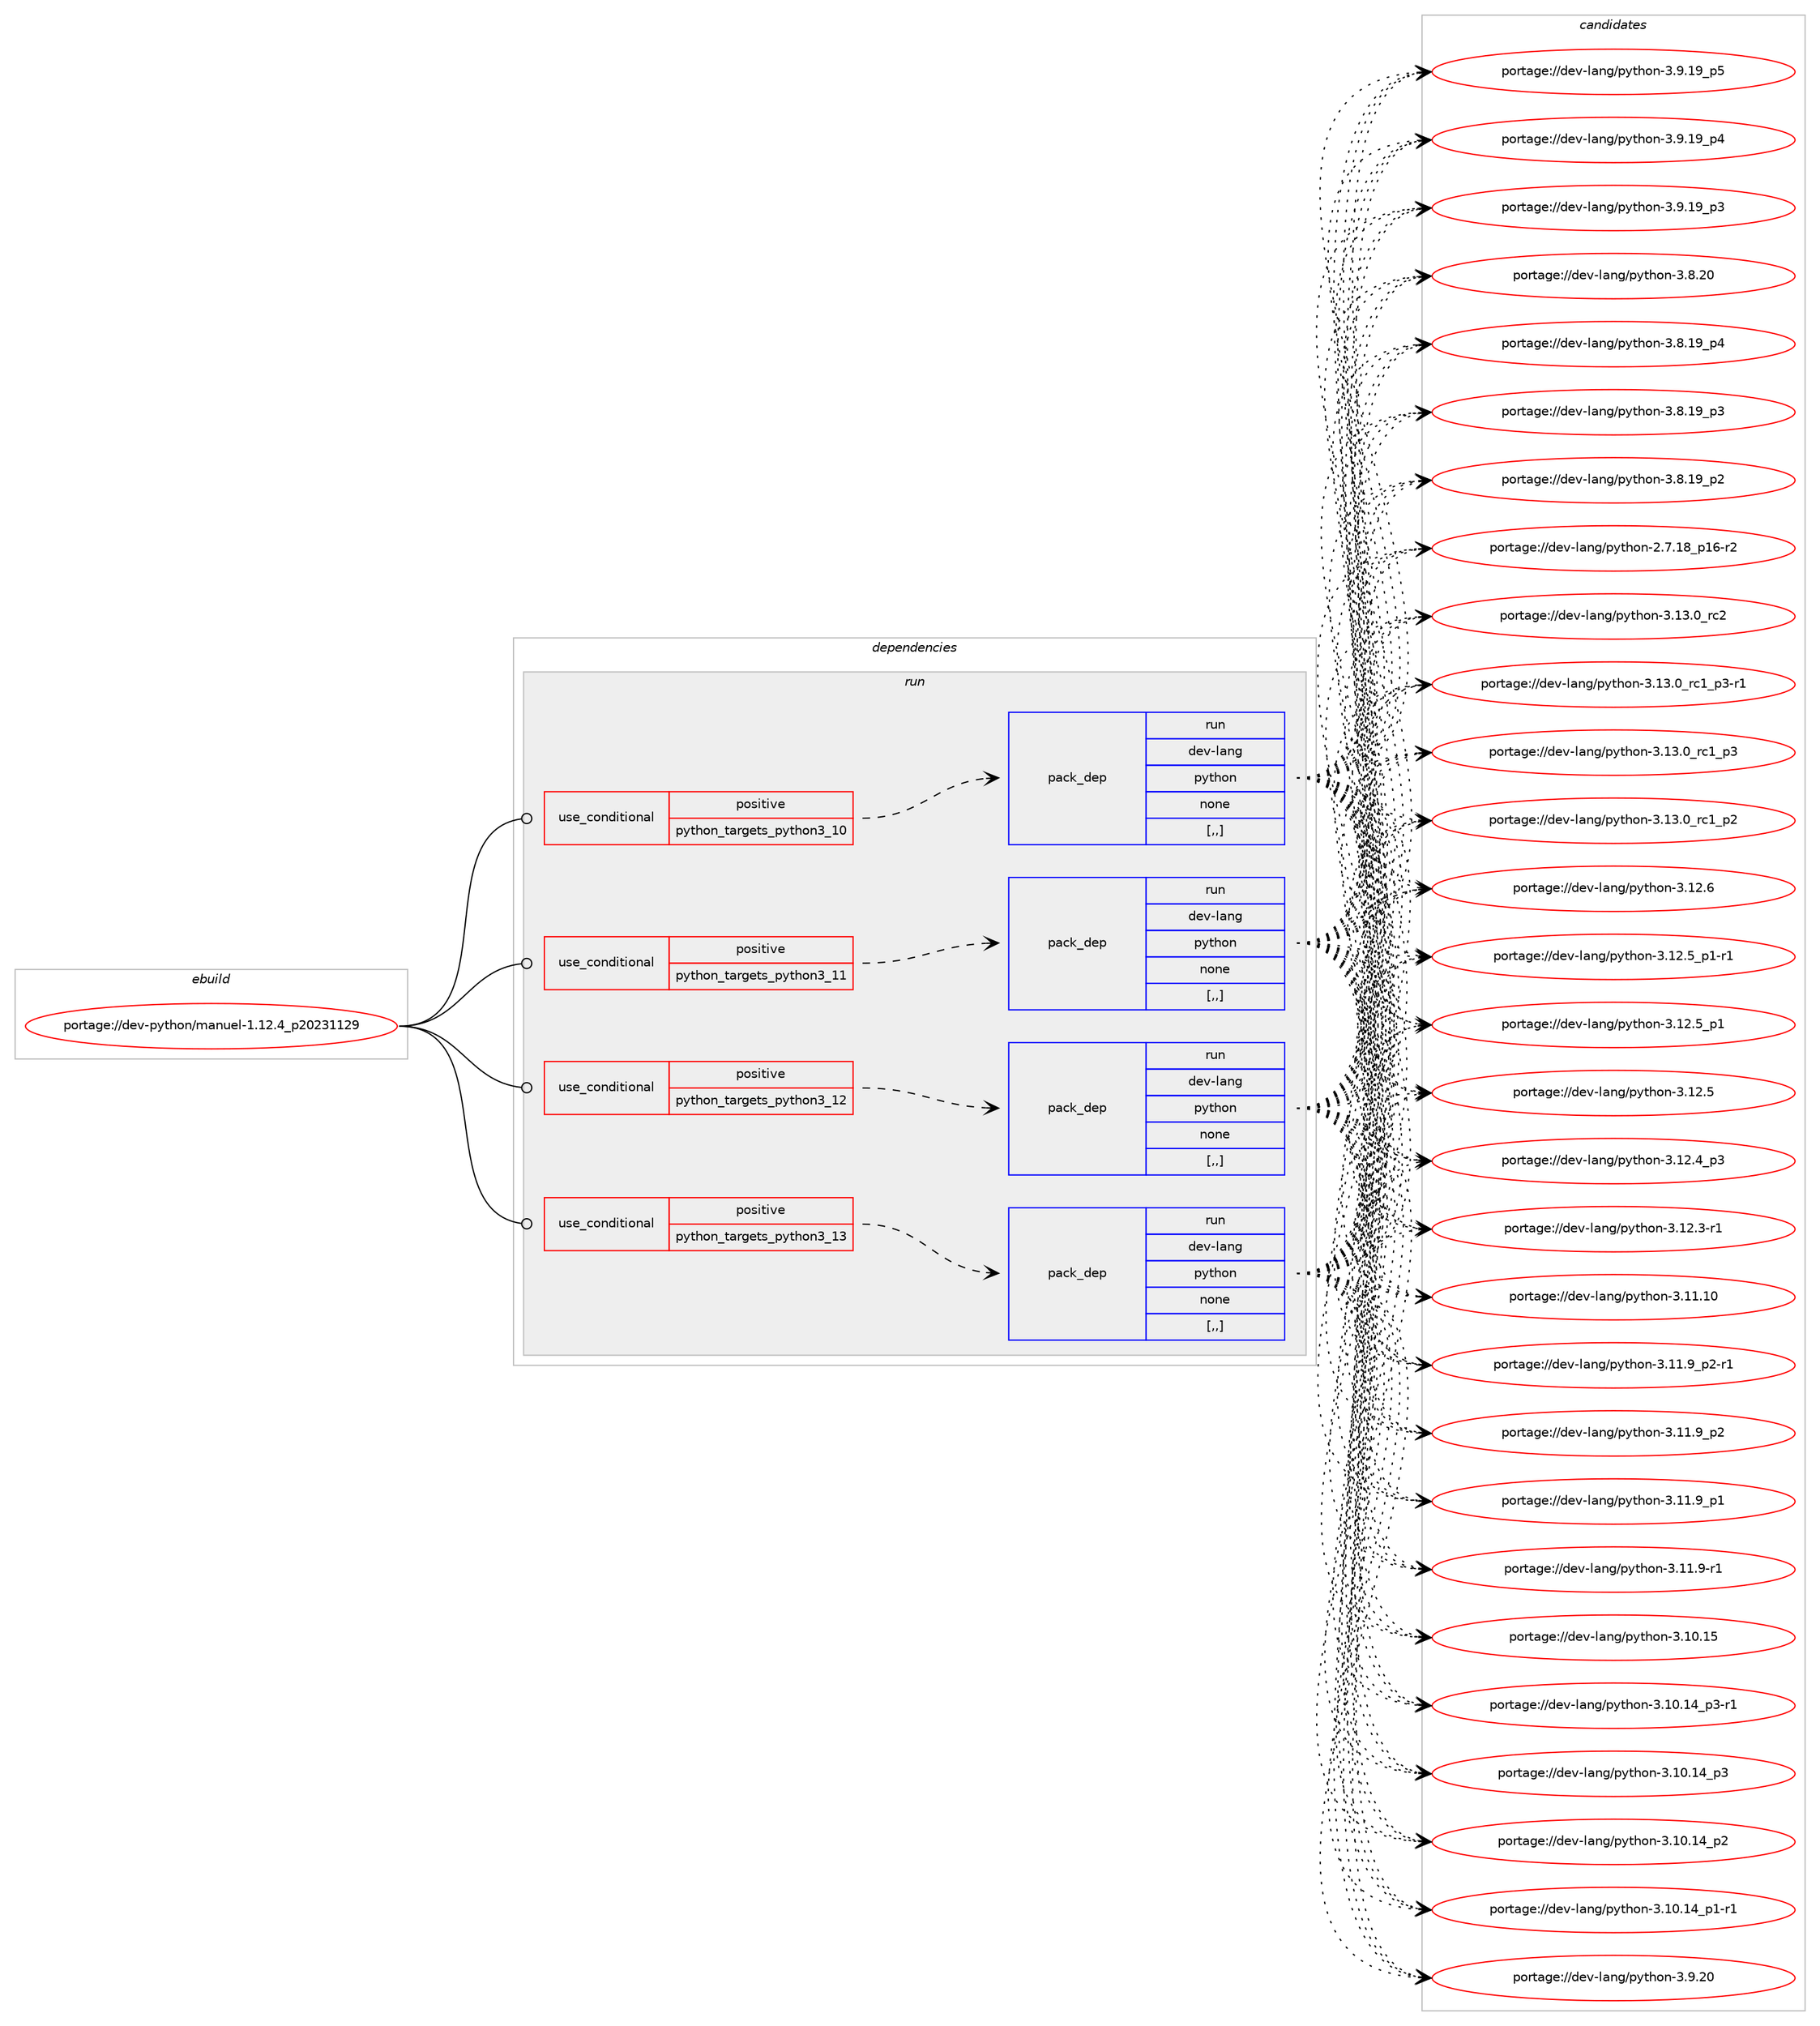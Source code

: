 digraph prolog {

# *************
# Graph options
# *************

newrank=true;
concentrate=true;
compound=true;
graph [rankdir=LR,fontname=Helvetica,fontsize=10,ranksep=1.5];#, ranksep=2.5, nodesep=0.2];
edge  [arrowhead=vee];
node  [fontname=Helvetica,fontsize=10];

# **********
# The ebuild
# **********

subgraph cluster_leftcol {
color=gray;
label=<<i>ebuild</i>>;
id [label="portage://dev-python/manuel-1.12.4_p20231129", color=red, width=4, href="../dev-python/manuel-1.12.4_p20231129.svg"];
}

# ****************
# The dependencies
# ****************

subgraph cluster_midcol {
color=gray;
label=<<i>dependencies</i>>;
subgraph cluster_compile {
fillcolor="#eeeeee";
style=filled;
label=<<i>compile</i>>;
}
subgraph cluster_compileandrun {
fillcolor="#eeeeee";
style=filled;
label=<<i>compile and run</i>>;
}
subgraph cluster_run {
fillcolor="#eeeeee";
style=filled;
label=<<i>run</i>>;
subgraph cond164902 {
dependency645019 [label=<<TABLE BORDER="0" CELLBORDER="1" CELLSPACING="0" CELLPADDING="4"><TR><TD ROWSPAN="3" CELLPADDING="10">use_conditional</TD></TR><TR><TD>positive</TD></TR><TR><TD>python_targets_python3_10</TD></TR></TABLE>>, shape=none, color=red];
subgraph pack475298 {
dependency645020 [label=<<TABLE BORDER="0" CELLBORDER="1" CELLSPACING="0" CELLPADDING="4" WIDTH="220"><TR><TD ROWSPAN="6" CELLPADDING="30">pack_dep</TD></TR><TR><TD WIDTH="110">run</TD></TR><TR><TD>dev-lang</TD></TR><TR><TD>python</TD></TR><TR><TD>none</TD></TR><TR><TD>[,,]</TD></TR></TABLE>>, shape=none, color=blue];
}
dependency645019:e -> dependency645020:w [weight=20,style="dashed",arrowhead="vee"];
}
id:e -> dependency645019:w [weight=20,style="solid",arrowhead="odot"];
subgraph cond164903 {
dependency645021 [label=<<TABLE BORDER="0" CELLBORDER="1" CELLSPACING="0" CELLPADDING="4"><TR><TD ROWSPAN="3" CELLPADDING="10">use_conditional</TD></TR><TR><TD>positive</TD></TR><TR><TD>python_targets_python3_11</TD></TR></TABLE>>, shape=none, color=red];
subgraph pack475299 {
dependency645022 [label=<<TABLE BORDER="0" CELLBORDER="1" CELLSPACING="0" CELLPADDING="4" WIDTH="220"><TR><TD ROWSPAN="6" CELLPADDING="30">pack_dep</TD></TR><TR><TD WIDTH="110">run</TD></TR><TR><TD>dev-lang</TD></TR><TR><TD>python</TD></TR><TR><TD>none</TD></TR><TR><TD>[,,]</TD></TR></TABLE>>, shape=none, color=blue];
}
dependency645021:e -> dependency645022:w [weight=20,style="dashed",arrowhead="vee"];
}
id:e -> dependency645021:w [weight=20,style="solid",arrowhead="odot"];
subgraph cond164904 {
dependency645023 [label=<<TABLE BORDER="0" CELLBORDER="1" CELLSPACING="0" CELLPADDING="4"><TR><TD ROWSPAN="3" CELLPADDING="10">use_conditional</TD></TR><TR><TD>positive</TD></TR><TR><TD>python_targets_python3_12</TD></TR></TABLE>>, shape=none, color=red];
subgraph pack475300 {
dependency645024 [label=<<TABLE BORDER="0" CELLBORDER="1" CELLSPACING="0" CELLPADDING="4" WIDTH="220"><TR><TD ROWSPAN="6" CELLPADDING="30">pack_dep</TD></TR><TR><TD WIDTH="110">run</TD></TR><TR><TD>dev-lang</TD></TR><TR><TD>python</TD></TR><TR><TD>none</TD></TR><TR><TD>[,,]</TD></TR></TABLE>>, shape=none, color=blue];
}
dependency645023:e -> dependency645024:w [weight=20,style="dashed",arrowhead="vee"];
}
id:e -> dependency645023:w [weight=20,style="solid",arrowhead="odot"];
subgraph cond164905 {
dependency645025 [label=<<TABLE BORDER="0" CELLBORDER="1" CELLSPACING="0" CELLPADDING="4"><TR><TD ROWSPAN="3" CELLPADDING="10">use_conditional</TD></TR><TR><TD>positive</TD></TR><TR><TD>python_targets_python3_13</TD></TR></TABLE>>, shape=none, color=red];
subgraph pack475301 {
dependency645026 [label=<<TABLE BORDER="0" CELLBORDER="1" CELLSPACING="0" CELLPADDING="4" WIDTH="220"><TR><TD ROWSPAN="6" CELLPADDING="30">pack_dep</TD></TR><TR><TD WIDTH="110">run</TD></TR><TR><TD>dev-lang</TD></TR><TR><TD>python</TD></TR><TR><TD>none</TD></TR><TR><TD>[,,]</TD></TR></TABLE>>, shape=none, color=blue];
}
dependency645025:e -> dependency645026:w [weight=20,style="dashed",arrowhead="vee"];
}
id:e -> dependency645025:w [weight=20,style="solid",arrowhead="odot"];
}
}

# **************
# The candidates
# **************

subgraph cluster_choices {
rank=same;
color=gray;
label=<<i>candidates</i>>;

subgraph choice475298 {
color=black;
nodesep=1;
choice10010111845108971101034711212111610411111045514649514648951149950 [label="portage://dev-lang/python-3.13.0_rc2", color=red, width=4,href="../dev-lang/python-3.13.0_rc2.svg"];
choice1001011184510897110103471121211161041111104551464951464895114994995112514511449 [label="portage://dev-lang/python-3.13.0_rc1_p3-r1", color=red, width=4,href="../dev-lang/python-3.13.0_rc1_p3-r1.svg"];
choice100101118451089711010347112121116104111110455146495146489511499499511251 [label="portage://dev-lang/python-3.13.0_rc1_p3", color=red, width=4,href="../dev-lang/python-3.13.0_rc1_p3.svg"];
choice100101118451089711010347112121116104111110455146495146489511499499511250 [label="portage://dev-lang/python-3.13.0_rc1_p2", color=red, width=4,href="../dev-lang/python-3.13.0_rc1_p2.svg"];
choice10010111845108971101034711212111610411111045514649504654 [label="portage://dev-lang/python-3.12.6", color=red, width=4,href="../dev-lang/python-3.12.6.svg"];
choice1001011184510897110103471121211161041111104551464950465395112494511449 [label="portage://dev-lang/python-3.12.5_p1-r1", color=red, width=4,href="../dev-lang/python-3.12.5_p1-r1.svg"];
choice100101118451089711010347112121116104111110455146495046539511249 [label="portage://dev-lang/python-3.12.5_p1", color=red, width=4,href="../dev-lang/python-3.12.5_p1.svg"];
choice10010111845108971101034711212111610411111045514649504653 [label="portage://dev-lang/python-3.12.5", color=red, width=4,href="../dev-lang/python-3.12.5.svg"];
choice100101118451089711010347112121116104111110455146495046529511251 [label="portage://dev-lang/python-3.12.4_p3", color=red, width=4,href="../dev-lang/python-3.12.4_p3.svg"];
choice100101118451089711010347112121116104111110455146495046514511449 [label="portage://dev-lang/python-3.12.3-r1", color=red, width=4,href="../dev-lang/python-3.12.3-r1.svg"];
choice1001011184510897110103471121211161041111104551464949464948 [label="portage://dev-lang/python-3.11.10", color=red, width=4,href="../dev-lang/python-3.11.10.svg"];
choice1001011184510897110103471121211161041111104551464949465795112504511449 [label="portage://dev-lang/python-3.11.9_p2-r1", color=red, width=4,href="../dev-lang/python-3.11.9_p2-r1.svg"];
choice100101118451089711010347112121116104111110455146494946579511250 [label="portage://dev-lang/python-3.11.9_p2", color=red, width=4,href="../dev-lang/python-3.11.9_p2.svg"];
choice100101118451089711010347112121116104111110455146494946579511249 [label="portage://dev-lang/python-3.11.9_p1", color=red, width=4,href="../dev-lang/python-3.11.9_p1.svg"];
choice100101118451089711010347112121116104111110455146494946574511449 [label="portage://dev-lang/python-3.11.9-r1", color=red, width=4,href="../dev-lang/python-3.11.9-r1.svg"];
choice1001011184510897110103471121211161041111104551464948464953 [label="portage://dev-lang/python-3.10.15", color=red, width=4,href="../dev-lang/python-3.10.15.svg"];
choice100101118451089711010347112121116104111110455146494846495295112514511449 [label="portage://dev-lang/python-3.10.14_p3-r1", color=red, width=4,href="../dev-lang/python-3.10.14_p3-r1.svg"];
choice10010111845108971101034711212111610411111045514649484649529511251 [label="portage://dev-lang/python-3.10.14_p3", color=red, width=4,href="../dev-lang/python-3.10.14_p3.svg"];
choice10010111845108971101034711212111610411111045514649484649529511250 [label="portage://dev-lang/python-3.10.14_p2", color=red, width=4,href="../dev-lang/python-3.10.14_p2.svg"];
choice100101118451089711010347112121116104111110455146494846495295112494511449 [label="portage://dev-lang/python-3.10.14_p1-r1", color=red, width=4,href="../dev-lang/python-3.10.14_p1-r1.svg"];
choice10010111845108971101034711212111610411111045514657465048 [label="portage://dev-lang/python-3.9.20", color=red, width=4,href="../dev-lang/python-3.9.20.svg"];
choice100101118451089711010347112121116104111110455146574649579511253 [label="portage://dev-lang/python-3.9.19_p5", color=red, width=4,href="../dev-lang/python-3.9.19_p5.svg"];
choice100101118451089711010347112121116104111110455146574649579511252 [label="portage://dev-lang/python-3.9.19_p4", color=red, width=4,href="../dev-lang/python-3.9.19_p4.svg"];
choice100101118451089711010347112121116104111110455146574649579511251 [label="portage://dev-lang/python-3.9.19_p3", color=red, width=4,href="../dev-lang/python-3.9.19_p3.svg"];
choice10010111845108971101034711212111610411111045514656465048 [label="portage://dev-lang/python-3.8.20", color=red, width=4,href="../dev-lang/python-3.8.20.svg"];
choice100101118451089711010347112121116104111110455146564649579511252 [label="portage://dev-lang/python-3.8.19_p4", color=red, width=4,href="../dev-lang/python-3.8.19_p4.svg"];
choice100101118451089711010347112121116104111110455146564649579511251 [label="portage://dev-lang/python-3.8.19_p3", color=red, width=4,href="../dev-lang/python-3.8.19_p3.svg"];
choice100101118451089711010347112121116104111110455146564649579511250 [label="portage://dev-lang/python-3.8.19_p2", color=red, width=4,href="../dev-lang/python-3.8.19_p2.svg"];
choice100101118451089711010347112121116104111110455046554649569511249544511450 [label="portage://dev-lang/python-2.7.18_p16-r2", color=red, width=4,href="../dev-lang/python-2.7.18_p16-r2.svg"];
dependency645020:e -> choice10010111845108971101034711212111610411111045514649514648951149950:w [style=dotted,weight="100"];
dependency645020:e -> choice1001011184510897110103471121211161041111104551464951464895114994995112514511449:w [style=dotted,weight="100"];
dependency645020:e -> choice100101118451089711010347112121116104111110455146495146489511499499511251:w [style=dotted,weight="100"];
dependency645020:e -> choice100101118451089711010347112121116104111110455146495146489511499499511250:w [style=dotted,weight="100"];
dependency645020:e -> choice10010111845108971101034711212111610411111045514649504654:w [style=dotted,weight="100"];
dependency645020:e -> choice1001011184510897110103471121211161041111104551464950465395112494511449:w [style=dotted,weight="100"];
dependency645020:e -> choice100101118451089711010347112121116104111110455146495046539511249:w [style=dotted,weight="100"];
dependency645020:e -> choice10010111845108971101034711212111610411111045514649504653:w [style=dotted,weight="100"];
dependency645020:e -> choice100101118451089711010347112121116104111110455146495046529511251:w [style=dotted,weight="100"];
dependency645020:e -> choice100101118451089711010347112121116104111110455146495046514511449:w [style=dotted,weight="100"];
dependency645020:e -> choice1001011184510897110103471121211161041111104551464949464948:w [style=dotted,weight="100"];
dependency645020:e -> choice1001011184510897110103471121211161041111104551464949465795112504511449:w [style=dotted,weight="100"];
dependency645020:e -> choice100101118451089711010347112121116104111110455146494946579511250:w [style=dotted,weight="100"];
dependency645020:e -> choice100101118451089711010347112121116104111110455146494946579511249:w [style=dotted,weight="100"];
dependency645020:e -> choice100101118451089711010347112121116104111110455146494946574511449:w [style=dotted,weight="100"];
dependency645020:e -> choice1001011184510897110103471121211161041111104551464948464953:w [style=dotted,weight="100"];
dependency645020:e -> choice100101118451089711010347112121116104111110455146494846495295112514511449:w [style=dotted,weight="100"];
dependency645020:e -> choice10010111845108971101034711212111610411111045514649484649529511251:w [style=dotted,weight="100"];
dependency645020:e -> choice10010111845108971101034711212111610411111045514649484649529511250:w [style=dotted,weight="100"];
dependency645020:e -> choice100101118451089711010347112121116104111110455146494846495295112494511449:w [style=dotted,weight="100"];
dependency645020:e -> choice10010111845108971101034711212111610411111045514657465048:w [style=dotted,weight="100"];
dependency645020:e -> choice100101118451089711010347112121116104111110455146574649579511253:w [style=dotted,weight="100"];
dependency645020:e -> choice100101118451089711010347112121116104111110455146574649579511252:w [style=dotted,weight="100"];
dependency645020:e -> choice100101118451089711010347112121116104111110455146574649579511251:w [style=dotted,weight="100"];
dependency645020:e -> choice10010111845108971101034711212111610411111045514656465048:w [style=dotted,weight="100"];
dependency645020:e -> choice100101118451089711010347112121116104111110455146564649579511252:w [style=dotted,weight="100"];
dependency645020:e -> choice100101118451089711010347112121116104111110455146564649579511251:w [style=dotted,weight="100"];
dependency645020:e -> choice100101118451089711010347112121116104111110455146564649579511250:w [style=dotted,weight="100"];
dependency645020:e -> choice100101118451089711010347112121116104111110455046554649569511249544511450:w [style=dotted,weight="100"];
}
subgraph choice475299 {
color=black;
nodesep=1;
choice10010111845108971101034711212111610411111045514649514648951149950 [label="portage://dev-lang/python-3.13.0_rc2", color=red, width=4,href="../dev-lang/python-3.13.0_rc2.svg"];
choice1001011184510897110103471121211161041111104551464951464895114994995112514511449 [label="portage://dev-lang/python-3.13.0_rc1_p3-r1", color=red, width=4,href="../dev-lang/python-3.13.0_rc1_p3-r1.svg"];
choice100101118451089711010347112121116104111110455146495146489511499499511251 [label="portage://dev-lang/python-3.13.0_rc1_p3", color=red, width=4,href="../dev-lang/python-3.13.0_rc1_p3.svg"];
choice100101118451089711010347112121116104111110455146495146489511499499511250 [label="portage://dev-lang/python-3.13.0_rc1_p2", color=red, width=4,href="../dev-lang/python-3.13.0_rc1_p2.svg"];
choice10010111845108971101034711212111610411111045514649504654 [label="portage://dev-lang/python-3.12.6", color=red, width=4,href="../dev-lang/python-3.12.6.svg"];
choice1001011184510897110103471121211161041111104551464950465395112494511449 [label="portage://dev-lang/python-3.12.5_p1-r1", color=red, width=4,href="../dev-lang/python-3.12.5_p1-r1.svg"];
choice100101118451089711010347112121116104111110455146495046539511249 [label="portage://dev-lang/python-3.12.5_p1", color=red, width=4,href="../dev-lang/python-3.12.5_p1.svg"];
choice10010111845108971101034711212111610411111045514649504653 [label="portage://dev-lang/python-3.12.5", color=red, width=4,href="../dev-lang/python-3.12.5.svg"];
choice100101118451089711010347112121116104111110455146495046529511251 [label="portage://dev-lang/python-3.12.4_p3", color=red, width=4,href="../dev-lang/python-3.12.4_p3.svg"];
choice100101118451089711010347112121116104111110455146495046514511449 [label="portage://dev-lang/python-3.12.3-r1", color=red, width=4,href="../dev-lang/python-3.12.3-r1.svg"];
choice1001011184510897110103471121211161041111104551464949464948 [label="portage://dev-lang/python-3.11.10", color=red, width=4,href="../dev-lang/python-3.11.10.svg"];
choice1001011184510897110103471121211161041111104551464949465795112504511449 [label="portage://dev-lang/python-3.11.9_p2-r1", color=red, width=4,href="../dev-lang/python-3.11.9_p2-r1.svg"];
choice100101118451089711010347112121116104111110455146494946579511250 [label="portage://dev-lang/python-3.11.9_p2", color=red, width=4,href="../dev-lang/python-3.11.9_p2.svg"];
choice100101118451089711010347112121116104111110455146494946579511249 [label="portage://dev-lang/python-3.11.9_p1", color=red, width=4,href="../dev-lang/python-3.11.9_p1.svg"];
choice100101118451089711010347112121116104111110455146494946574511449 [label="portage://dev-lang/python-3.11.9-r1", color=red, width=4,href="../dev-lang/python-3.11.9-r1.svg"];
choice1001011184510897110103471121211161041111104551464948464953 [label="portage://dev-lang/python-3.10.15", color=red, width=4,href="../dev-lang/python-3.10.15.svg"];
choice100101118451089711010347112121116104111110455146494846495295112514511449 [label="portage://dev-lang/python-3.10.14_p3-r1", color=red, width=4,href="../dev-lang/python-3.10.14_p3-r1.svg"];
choice10010111845108971101034711212111610411111045514649484649529511251 [label="portage://dev-lang/python-3.10.14_p3", color=red, width=4,href="../dev-lang/python-3.10.14_p3.svg"];
choice10010111845108971101034711212111610411111045514649484649529511250 [label="portage://dev-lang/python-3.10.14_p2", color=red, width=4,href="../dev-lang/python-3.10.14_p2.svg"];
choice100101118451089711010347112121116104111110455146494846495295112494511449 [label="portage://dev-lang/python-3.10.14_p1-r1", color=red, width=4,href="../dev-lang/python-3.10.14_p1-r1.svg"];
choice10010111845108971101034711212111610411111045514657465048 [label="portage://dev-lang/python-3.9.20", color=red, width=4,href="../dev-lang/python-3.9.20.svg"];
choice100101118451089711010347112121116104111110455146574649579511253 [label="portage://dev-lang/python-3.9.19_p5", color=red, width=4,href="../dev-lang/python-3.9.19_p5.svg"];
choice100101118451089711010347112121116104111110455146574649579511252 [label="portage://dev-lang/python-3.9.19_p4", color=red, width=4,href="../dev-lang/python-3.9.19_p4.svg"];
choice100101118451089711010347112121116104111110455146574649579511251 [label="portage://dev-lang/python-3.9.19_p3", color=red, width=4,href="../dev-lang/python-3.9.19_p3.svg"];
choice10010111845108971101034711212111610411111045514656465048 [label="portage://dev-lang/python-3.8.20", color=red, width=4,href="../dev-lang/python-3.8.20.svg"];
choice100101118451089711010347112121116104111110455146564649579511252 [label="portage://dev-lang/python-3.8.19_p4", color=red, width=4,href="../dev-lang/python-3.8.19_p4.svg"];
choice100101118451089711010347112121116104111110455146564649579511251 [label="portage://dev-lang/python-3.8.19_p3", color=red, width=4,href="../dev-lang/python-3.8.19_p3.svg"];
choice100101118451089711010347112121116104111110455146564649579511250 [label="portage://dev-lang/python-3.8.19_p2", color=red, width=4,href="../dev-lang/python-3.8.19_p2.svg"];
choice100101118451089711010347112121116104111110455046554649569511249544511450 [label="portage://dev-lang/python-2.7.18_p16-r2", color=red, width=4,href="../dev-lang/python-2.7.18_p16-r2.svg"];
dependency645022:e -> choice10010111845108971101034711212111610411111045514649514648951149950:w [style=dotted,weight="100"];
dependency645022:e -> choice1001011184510897110103471121211161041111104551464951464895114994995112514511449:w [style=dotted,weight="100"];
dependency645022:e -> choice100101118451089711010347112121116104111110455146495146489511499499511251:w [style=dotted,weight="100"];
dependency645022:e -> choice100101118451089711010347112121116104111110455146495146489511499499511250:w [style=dotted,weight="100"];
dependency645022:e -> choice10010111845108971101034711212111610411111045514649504654:w [style=dotted,weight="100"];
dependency645022:e -> choice1001011184510897110103471121211161041111104551464950465395112494511449:w [style=dotted,weight="100"];
dependency645022:e -> choice100101118451089711010347112121116104111110455146495046539511249:w [style=dotted,weight="100"];
dependency645022:e -> choice10010111845108971101034711212111610411111045514649504653:w [style=dotted,weight="100"];
dependency645022:e -> choice100101118451089711010347112121116104111110455146495046529511251:w [style=dotted,weight="100"];
dependency645022:e -> choice100101118451089711010347112121116104111110455146495046514511449:w [style=dotted,weight="100"];
dependency645022:e -> choice1001011184510897110103471121211161041111104551464949464948:w [style=dotted,weight="100"];
dependency645022:e -> choice1001011184510897110103471121211161041111104551464949465795112504511449:w [style=dotted,weight="100"];
dependency645022:e -> choice100101118451089711010347112121116104111110455146494946579511250:w [style=dotted,weight="100"];
dependency645022:e -> choice100101118451089711010347112121116104111110455146494946579511249:w [style=dotted,weight="100"];
dependency645022:e -> choice100101118451089711010347112121116104111110455146494946574511449:w [style=dotted,weight="100"];
dependency645022:e -> choice1001011184510897110103471121211161041111104551464948464953:w [style=dotted,weight="100"];
dependency645022:e -> choice100101118451089711010347112121116104111110455146494846495295112514511449:w [style=dotted,weight="100"];
dependency645022:e -> choice10010111845108971101034711212111610411111045514649484649529511251:w [style=dotted,weight="100"];
dependency645022:e -> choice10010111845108971101034711212111610411111045514649484649529511250:w [style=dotted,weight="100"];
dependency645022:e -> choice100101118451089711010347112121116104111110455146494846495295112494511449:w [style=dotted,weight="100"];
dependency645022:e -> choice10010111845108971101034711212111610411111045514657465048:w [style=dotted,weight="100"];
dependency645022:e -> choice100101118451089711010347112121116104111110455146574649579511253:w [style=dotted,weight="100"];
dependency645022:e -> choice100101118451089711010347112121116104111110455146574649579511252:w [style=dotted,weight="100"];
dependency645022:e -> choice100101118451089711010347112121116104111110455146574649579511251:w [style=dotted,weight="100"];
dependency645022:e -> choice10010111845108971101034711212111610411111045514656465048:w [style=dotted,weight="100"];
dependency645022:e -> choice100101118451089711010347112121116104111110455146564649579511252:w [style=dotted,weight="100"];
dependency645022:e -> choice100101118451089711010347112121116104111110455146564649579511251:w [style=dotted,weight="100"];
dependency645022:e -> choice100101118451089711010347112121116104111110455146564649579511250:w [style=dotted,weight="100"];
dependency645022:e -> choice100101118451089711010347112121116104111110455046554649569511249544511450:w [style=dotted,weight="100"];
}
subgraph choice475300 {
color=black;
nodesep=1;
choice10010111845108971101034711212111610411111045514649514648951149950 [label="portage://dev-lang/python-3.13.0_rc2", color=red, width=4,href="../dev-lang/python-3.13.0_rc2.svg"];
choice1001011184510897110103471121211161041111104551464951464895114994995112514511449 [label="portage://dev-lang/python-3.13.0_rc1_p3-r1", color=red, width=4,href="../dev-lang/python-3.13.0_rc1_p3-r1.svg"];
choice100101118451089711010347112121116104111110455146495146489511499499511251 [label="portage://dev-lang/python-3.13.0_rc1_p3", color=red, width=4,href="../dev-lang/python-3.13.0_rc1_p3.svg"];
choice100101118451089711010347112121116104111110455146495146489511499499511250 [label="portage://dev-lang/python-3.13.0_rc1_p2", color=red, width=4,href="../dev-lang/python-3.13.0_rc1_p2.svg"];
choice10010111845108971101034711212111610411111045514649504654 [label="portage://dev-lang/python-3.12.6", color=red, width=4,href="../dev-lang/python-3.12.6.svg"];
choice1001011184510897110103471121211161041111104551464950465395112494511449 [label="portage://dev-lang/python-3.12.5_p1-r1", color=red, width=4,href="../dev-lang/python-3.12.5_p1-r1.svg"];
choice100101118451089711010347112121116104111110455146495046539511249 [label="portage://dev-lang/python-3.12.5_p1", color=red, width=4,href="../dev-lang/python-3.12.5_p1.svg"];
choice10010111845108971101034711212111610411111045514649504653 [label="portage://dev-lang/python-3.12.5", color=red, width=4,href="../dev-lang/python-3.12.5.svg"];
choice100101118451089711010347112121116104111110455146495046529511251 [label="portage://dev-lang/python-3.12.4_p3", color=red, width=4,href="../dev-lang/python-3.12.4_p3.svg"];
choice100101118451089711010347112121116104111110455146495046514511449 [label="portage://dev-lang/python-3.12.3-r1", color=red, width=4,href="../dev-lang/python-3.12.3-r1.svg"];
choice1001011184510897110103471121211161041111104551464949464948 [label="portage://dev-lang/python-3.11.10", color=red, width=4,href="../dev-lang/python-3.11.10.svg"];
choice1001011184510897110103471121211161041111104551464949465795112504511449 [label="portage://dev-lang/python-3.11.9_p2-r1", color=red, width=4,href="../dev-lang/python-3.11.9_p2-r1.svg"];
choice100101118451089711010347112121116104111110455146494946579511250 [label="portage://dev-lang/python-3.11.9_p2", color=red, width=4,href="../dev-lang/python-3.11.9_p2.svg"];
choice100101118451089711010347112121116104111110455146494946579511249 [label="portage://dev-lang/python-3.11.9_p1", color=red, width=4,href="../dev-lang/python-3.11.9_p1.svg"];
choice100101118451089711010347112121116104111110455146494946574511449 [label="portage://dev-lang/python-3.11.9-r1", color=red, width=4,href="../dev-lang/python-3.11.9-r1.svg"];
choice1001011184510897110103471121211161041111104551464948464953 [label="portage://dev-lang/python-3.10.15", color=red, width=4,href="../dev-lang/python-3.10.15.svg"];
choice100101118451089711010347112121116104111110455146494846495295112514511449 [label="portage://dev-lang/python-3.10.14_p3-r1", color=red, width=4,href="../dev-lang/python-3.10.14_p3-r1.svg"];
choice10010111845108971101034711212111610411111045514649484649529511251 [label="portage://dev-lang/python-3.10.14_p3", color=red, width=4,href="../dev-lang/python-3.10.14_p3.svg"];
choice10010111845108971101034711212111610411111045514649484649529511250 [label="portage://dev-lang/python-3.10.14_p2", color=red, width=4,href="../dev-lang/python-3.10.14_p2.svg"];
choice100101118451089711010347112121116104111110455146494846495295112494511449 [label="portage://dev-lang/python-3.10.14_p1-r1", color=red, width=4,href="../dev-lang/python-3.10.14_p1-r1.svg"];
choice10010111845108971101034711212111610411111045514657465048 [label="portage://dev-lang/python-3.9.20", color=red, width=4,href="../dev-lang/python-3.9.20.svg"];
choice100101118451089711010347112121116104111110455146574649579511253 [label="portage://dev-lang/python-3.9.19_p5", color=red, width=4,href="../dev-lang/python-3.9.19_p5.svg"];
choice100101118451089711010347112121116104111110455146574649579511252 [label="portage://dev-lang/python-3.9.19_p4", color=red, width=4,href="../dev-lang/python-3.9.19_p4.svg"];
choice100101118451089711010347112121116104111110455146574649579511251 [label="portage://dev-lang/python-3.9.19_p3", color=red, width=4,href="../dev-lang/python-3.9.19_p3.svg"];
choice10010111845108971101034711212111610411111045514656465048 [label="portage://dev-lang/python-3.8.20", color=red, width=4,href="../dev-lang/python-3.8.20.svg"];
choice100101118451089711010347112121116104111110455146564649579511252 [label="portage://dev-lang/python-3.8.19_p4", color=red, width=4,href="../dev-lang/python-3.8.19_p4.svg"];
choice100101118451089711010347112121116104111110455146564649579511251 [label="portage://dev-lang/python-3.8.19_p3", color=red, width=4,href="../dev-lang/python-3.8.19_p3.svg"];
choice100101118451089711010347112121116104111110455146564649579511250 [label="portage://dev-lang/python-3.8.19_p2", color=red, width=4,href="../dev-lang/python-3.8.19_p2.svg"];
choice100101118451089711010347112121116104111110455046554649569511249544511450 [label="portage://dev-lang/python-2.7.18_p16-r2", color=red, width=4,href="../dev-lang/python-2.7.18_p16-r2.svg"];
dependency645024:e -> choice10010111845108971101034711212111610411111045514649514648951149950:w [style=dotted,weight="100"];
dependency645024:e -> choice1001011184510897110103471121211161041111104551464951464895114994995112514511449:w [style=dotted,weight="100"];
dependency645024:e -> choice100101118451089711010347112121116104111110455146495146489511499499511251:w [style=dotted,weight="100"];
dependency645024:e -> choice100101118451089711010347112121116104111110455146495146489511499499511250:w [style=dotted,weight="100"];
dependency645024:e -> choice10010111845108971101034711212111610411111045514649504654:w [style=dotted,weight="100"];
dependency645024:e -> choice1001011184510897110103471121211161041111104551464950465395112494511449:w [style=dotted,weight="100"];
dependency645024:e -> choice100101118451089711010347112121116104111110455146495046539511249:w [style=dotted,weight="100"];
dependency645024:e -> choice10010111845108971101034711212111610411111045514649504653:w [style=dotted,weight="100"];
dependency645024:e -> choice100101118451089711010347112121116104111110455146495046529511251:w [style=dotted,weight="100"];
dependency645024:e -> choice100101118451089711010347112121116104111110455146495046514511449:w [style=dotted,weight="100"];
dependency645024:e -> choice1001011184510897110103471121211161041111104551464949464948:w [style=dotted,weight="100"];
dependency645024:e -> choice1001011184510897110103471121211161041111104551464949465795112504511449:w [style=dotted,weight="100"];
dependency645024:e -> choice100101118451089711010347112121116104111110455146494946579511250:w [style=dotted,weight="100"];
dependency645024:e -> choice100101118451089711010347112121116104111110455146494946579511249:w [style=dotted,weight="100"];
dependency645024:e -> choice100101118451089711010347112121116104111110455146494946574511449:w [style=dotted,weight="100"];
dependency645024:e -> choice1001011184510897110103471121211161041111104551464948464953:w [style=dotted,weight="100"];
dependency645024:e -> choice100101118451089711010347112121116104111110455146494846495295112514511449:w [style=dotted,weight="100"];
dependency645024:e -> choice10010111845108971101034711212111610411111045514649484649529511251:w [style=dotted,weight="100"];
dependency645024:e -> choice10010111845108971101034711212111610411111045514649484649529511250:w [style=dotted,weight="100"];
dependency645024:e -> choice100101118451089711010347112121116104111110455146494846495295112494511449:w [style=dotted,weight="100"];
dependency645024:e -> choice10010111845108971101034711212111610411111045514657465048:w [style=dotted,weight="100"];
dependency645024:e -> choice100101118451089711010347112121116104111110455146574649579511253:w [style=dotted,weight="100"];
dependency645024:e -> choice100101118451089711010347112121116104111110455146574649579511252:w [style=dotted,weight="100"];
dependency645024:e -> choice100101118451089711010347112121116104111110455146574649579511251:w [style=dotted,weight="100"];
dependency645024:e -> choice10010111845108971101034711212111610411111045514656465048:w [style=dotted,weight="100"];
dependency645024:e -> choice100101118451089711010347112121116104111110455146564649579511252:w [style=dotted,weight="100"];
dependency645024:e -> choice100101118451089711010347112121116104111110455146564649579511251:w [style=dotted,weight="100"];
dependency645024:e -> choice100101118451089711010347112121116104111110455146564649579511250:w [style=dotted,weight="100"];
dependency645024:e -> choice100101118451089711010347112121116104111110455046554649569511249544511450:w [style=dotted,weight="100"];
}
subgraph choice475301 {
color=black;
nodesep=1;
choice10010111845108971101034711212111610411111045514649514648951149950 [label="portage://dev-lang/python-3.13.0_rc2", color=red, width=4,href="../dev-lang/python-3.13.0_rc2.svg"];
choice1001011184510897110103471121211161041111104551464951464895114994995112514511449 [label="portage://dev-lang/python-3.13.0_rc1_p3-r1", color=red, width=4,href="../dev-lang/python-3.13.0_rc1_p3-r1.svg"];
choice100101118451089711010347112121116104111110455146495146489511499499511251 [label="portage://dev-lang/python-3.13.0_rc1_p3", color=red, width=4,href="../dev-lang/python-3.13.0_rc1_p3.svg"];
choice100101118451089711010347112121116104111110455146495146489511499499511250 [label="portage://dev-lang/python-3.13.0_rc1_p2", color=red, width=4,href="../dev-lang/python-3.13.0_rc1_p2.svg"];
choice10010111845108971101034711212111610411111045514649504654 [label="portage://dev-lang/python-3.12.6", color=red, width=4,href="../dev-lang/python-3.12.6.svg"];
choice1001011184510897110103471121211161041111104551464950465395112494511449 [label="portage://dev-lang/python-3.12.5_p1-r1", color=red, width=4,href="../dev-lang/python-3.12.5_p1-r1.svg"];
choice100101118451089711010347112121116104111110455146495046539511249 [label="portage://dev-lang/python-3.12.5_p1", color=red, width=4,href="../dev-lang/python-3.12.5_p1.svg"];
choice10010111845108971101034711212111610411111045514649504653 [label="portage://dev-lang/python-3.12.5", color=red, width=4,href="../dev-lang/python-3.12.5.svg"];
choice100101118451089711010347112121116104111110455146495046529511251 [label="portage://dev-lang/python-3.12.4_p3", color=red, width=4,href="../dev-lang/python-3.12.4_p3.svg"];
choice100101118451089711010347112121116104111110455146495046514511449 [label="portage://dev-lang/python-3.12.3-r1", color=red, width=4,href="../dev-lang/python-3.12.3-r1.svg"];
choice1001011184510897110103471121211161041111104551464949464948 [label="portage://dev-lang/python-3.11.10", color=red, width=4,href="../dev-lang/python-3.11.10.svg"];
choice1001011184510897110103471121211161041111104551464949465795112504511449 [label="portage://dev-lang/python-3.11.9_p2-r1", color=red, width=4,href="../dev-lang/python-3.11.9_p2-r1.svg"];
choice100101118451089711010347112121116104111110455146494946579511250 [label="portage://dev-lang/python-3.11.9_p2", color=red, width=4,href="../dev-lang/python-3.11.9_p2.svg"];
choice100101118451089711010347112121116104111110455146494946579511249 [label="portage://dev-lang/python-3.11.9_p1", color=red, width=4,href="../dev-lang/python-3.11.9_p1.svg"];
choice100101118451089711010347112121116104111110455146494946574511449 [label="portage://dev-lang/python-3.11.9-r1", color=red, width=4,href="../dev-lang/python-3.11.9-r1.svg"];
choice1001011184510897110103471121211161041111104551464948464953 [label="portage://dev-lang/python-3.10.15", color=red, width=4,href="../dev-lang/python-3.10.15.svg"];
choice100101118451089711010347112121116104111110455146494846495295112514511449 [label="portage://dev-lang/python-3.10.14_p3-r1", color=red, width=4,href="../dev-lang/python-3.10.14_p3-r1.svg"];
choice10010111845108971101034711212111610411111045514649484649529511251 [label="portage://dev-lang/python-3.10.14_p3", color=red, width=4,href="../dev-lang/python-3.10.14_p3.svg"];
choice10010111845108971101034711212111610411111045514649484649529511250 [label="portage://dev-lang/python-3.10.14_p2", color=red, width=4,href="../dev-lang/python-3.10.14_p2.svg"];
choice100101118451089711010347112121116104111110455146494846495295112494511449 [label="portage://dev-lang/python-3.10.14_p1-r1", color=red, width=4,href="../dev-lang/python-3.10.14_p1-r1.svg"];
choice10010111845108971101034711212111610411111045514657465048 [label="portage://dev-lang/python-3.9.20", color=red, width=4,href="../dev-lang/python-3.9.20.svg"];
choice100101118451089711010347112121116104111110455146574649579511253 [label="portage://dev-lang/python-3.9.19_p5", color=red, width=4,href="../dev-lang/python-3.9.19_p5.svg"];
choice100101118451089711010347112121116104111110455146574649579511252 [label="portage://dev-lang/python-3.9.19_p4", color=red, width=4,href="../dev-lang/python-3.9.19_p4.svg"];
choice100101118451089711010347112121116104111110455146574649579511251 [label="portage://dev-lang/python-3.9.19_p3", color=red, width=4,href="../dev-lang/python-3.9.19_p3.svg"];
choice10010111845108971101034711212111610411111045514656465048 [label="portage://dev-lang/python-3.8.20", color=red, width=4,href="../dev-lang/python-3.8.20.svg"];
choice100101118451089711010347112121116104111110455146564649579511252 [label="portage://dev-lang/python-3.8.19_p4", color=red, width=4,href="../dev-lang/python-3.8.19_p4.svg"];
choice100101118451089711010347112121116104111110455146564649579511251 [label="portage://dev-lang/python-3.8.19_p3", color=red, width=4,href="../dev-lang/python-3.8.19_p3.svg"];
choice100101118451089711010347112121116104111110455146564649579511250 [label="portage://dev-lang/python-3.8.19_p2", color=red, width=4,href="../dev-lang/python-3.8.19_p2.svg"];
choice100101118451089711010347112121116104111110455046554649569511249544511450 [label="portage://dev-lang/python-2.7.18_p16-r2", color=red, width=4,href="../dev-lang/python-2.7.18_p16-r2.svg"];
dependency645026:e -> choice10010111845108971101034711212111610411111045514649514648951149950:w [style=dotted,weight="100"];
dependency645026:e -> choice1001011184510897110103471121211161041111104551464951464895114994995112514511449:w [style=dotted,weight="100"];
dependency645026:e -> choice100101118451089711010347112121116104111110455146495146489511499499511251:w [style=dotted,weight="100"];
dependency645026:e -> choice100101118451089711010347112121116104111110455146495146489511499499511250:w [style=dotted,weight="100"];
dependency645026:e -> choice10010111845108971101034711212111610411111045514649504654:w [style=dotted,weight="100"];
dependency645026:e -> choice1001011184510897110103471121211161041111104551464950465395112494511449:w [style=dotted,weight="100"];
dependency645026:e -> choice100101118451089711010347112121116104111110455146495046539511249:w [style=dotted,weight="100"];
dependency645026:e -> choice10010111845108971101034711212111610411111045514649504653:w [style=dotted,weight="100"];
dependency645026:e -> choice100101118451089711010347112121116104111110455146495046529511251:w [style=dotted,weight="100"];
dependency645026:e -> choice100101118451089711010347112121116104111110455146495046514511449:w [style=dotted,weight="100"];
dependency645026:e -> choice1001011184510897110103471121211161041111104551464949464948:w [style=dotted,weight="100"];
dependency645026:e -> choice1001011184510897110103471121211161041111104551464949465795112504511449:w [style=dotted,weight="100"];
dependency645026:e -> choice100101118451089711010347112121116104111110455146494946579511250:w [style=dotted,weight="100"];
dependency645026:e -> choice100101118451089711010347112121116104111110455146494946579511249:w [style=dotted,weight="100"];
dependency645026:e -> choice100101118451089711010347112121116104111110455146494946574511449:w [style=dotted,weight="100"];
dependency645026:e -> choice1001011184510897110103471121211161041111104551464948464953:w [style=dotted,weight="100"];
dependency645026:e -> choice100101118451089711010347112121116104111110455146494846495295112514511449:w [style=dotted,weight="100"];
dependency645026:e -> choice10010111845108971101034711212111610411111045514649484649529511251:w [style=dotted,weight="100"];
dependency645026:e -> choice10010111845108971101034711212111610411111045514649484649529511250:w [style=dotted,weight="100"];
dependency645026:e -> choice100101118451089711010347112121116104111110455146494846495295112494511449:w [style=dotted,weight="100"];
dependency645026:e -> choice10010111845108971101034711212111610411111045514657465048:w [style=dotted,weight="100"];
dependency645026:e -> choice100101118451089711010347112121116104111110455146574649579511253:w [style=dotted,weight="100"];
dependency645026:e -> choice100101118451089711010347112121116104111110455146574649579511252:w [style=dotted,weight="100"];
dependency645026:e -> choice100101118451089711010347112121116104111110455146574649579511251:w [style=dotted,weight="100"];
dependency645026:e -> choice10010111845108971101034711212111610411111045514656465048:w [style=dotted,weight="100"];
dependency645026:e -> choice100101118451089711010347112121116104111110455146564649579511252:w [style=dotted,weight="100"];
dependency645026:e -> choice100101118451089711010347112121116104111110455146564649579511251:w [style=dotted,weight="100"];
dependency645026:e -> choice100101118451089711010347112121116104111110455146564649579511250:w [style=dotted,weight="100"];
dependency645026:e -> choice100101118451089711010347112121116104111110455046554649569511249544511450:w [style=dotted,weight="100"];
}
}

}
